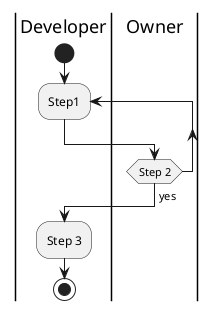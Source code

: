 {
  "sha1": "arvclkbh5jk32dzx92lwz0vk3gpsxkr",
  "insertion": {
    "when": "2024-05-30T20:48:21.942Z",
    "url": "https://forum.plantuml.net/12507/repeat-over-multiple-swimlanes-bugged",
    "user": "plantuml@gmail.com"
  }
}
@startuml
|Developer|
start
repeat :Step1;
|Owner|
repeat while (Step 2)
->yes;
|Developer|
:Step 3;
stop
@enduml
